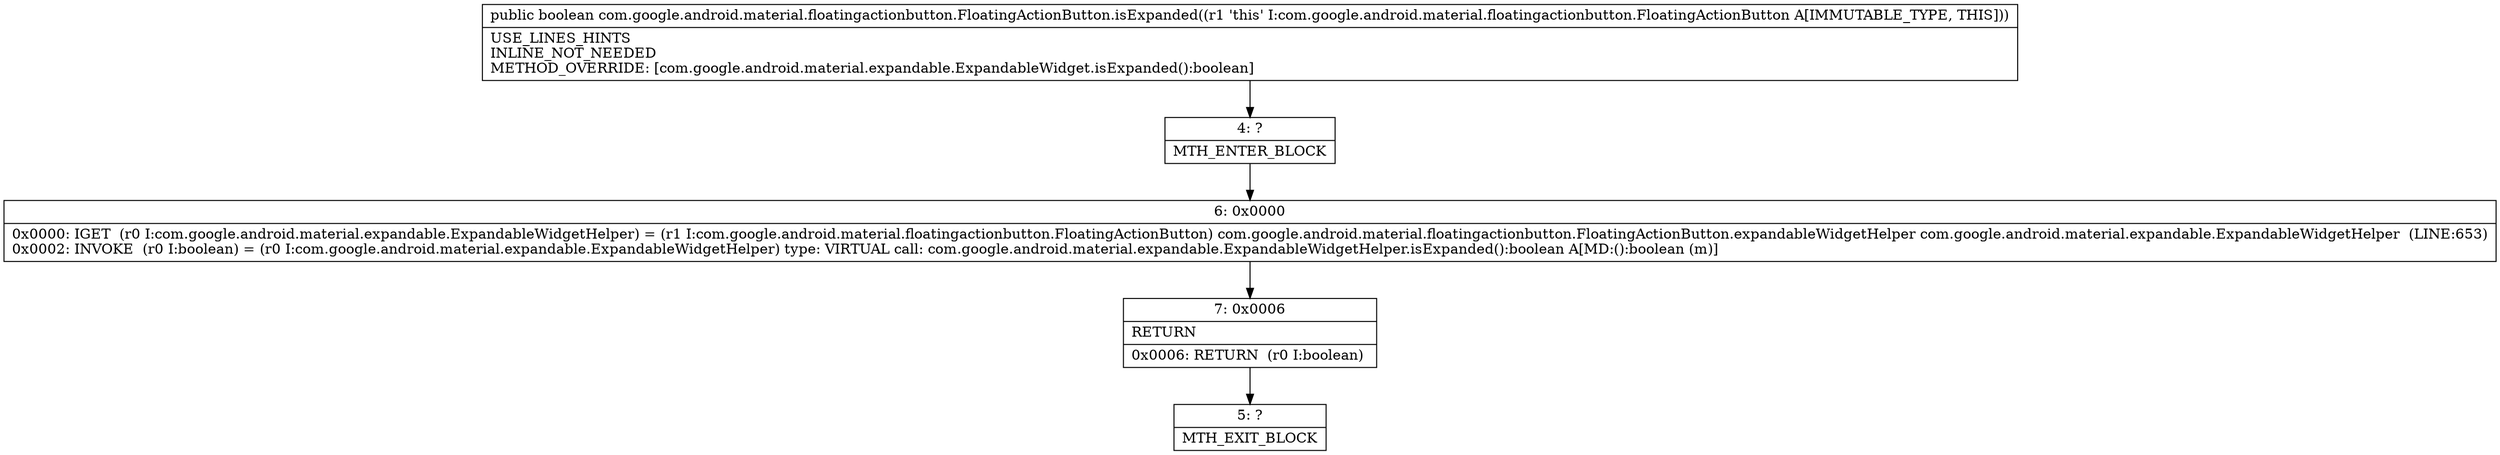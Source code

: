 digraph "CFG forcom.google.android.material.floatingactionbutton.FloatingActionButton.isExpanded()Z" {
Node_4 [shape=record,label="{4\:\ ?|MTH_ENTER_BLOCK\l}"];
Node_6 [shape=record,label="{6\:\ 0x0000|0x0000: IGET  (r0 I:com.google.android.material.expandable.ExpandableWidgetHelper) = (r1 I:com.google.android.material.floatingactionbutton.FloatingActionButton) com.google.android.material.floatingactionbutton.FloatingActionButton.expandableWidgetHelper com.google.android.material.expandable.ExpandableWidgetHelper  (LINE:653)\l0x0002: INVOKE  (r0 I:boolean) = (r0 I:com.google.android.material.expandable.ExpandableWidgetHelper) type: VIRTUAL call: com.google.android.material.expandable.ExpandableWidgetHelper.isExpanded():boolean A[MD:():boolean (m)]\l}"];
Node_7 [shape=record,label="{7\:\ 0x0006|RETURN\l|0x0006: RETURN  (r0 I:boolean) \l}"];
Node_5 [shape=record,label="{5\:\ ?|MTH_EXIT_BLOCK\l}"];
MethodNode[shape=record,label="{public boolean com.google.android.material.floatingactionbutton.FloatingActionButton.isExpanded((r1 'this' I:com.google.android.material.floatingactionbutton.FloatingActionButton A[IMMUTABLE_TYPE, THIS]))  | USE_LINES_HINTS\lINLINE_NOT_NEEDED\lMETHOD_OVERRIDE: [com.google.android.material.expandable.ExpandableWidget.isExpanded():boolean]\l}"];
MethodNode -> Node_4;Node_4 -> Node_6;
Node_6 -> Node_7;
Node_7 -> Node_5;
}

